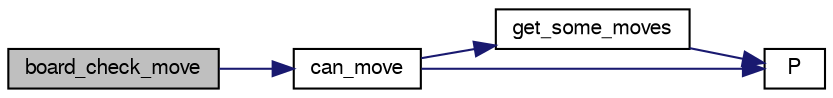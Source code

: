 digraph "board_check_move"
{
 // LATEX_PDF_SIZE
  bgcolor="transparent";
  edge [fontname="FreeSans",fontsize="10",labelfontname="FreeSans",labelfontsize="10"];
  node [fontname="FreeSans",fontsize="10",shape=record];
  rankdir="LR";
  Node1 [label="board_check_move",height=0.2,width=0.4,color="black", fillcolor="grey75", style="filled", fontcolor="black",tooltip="Check if a move is legal."];
  Node1 -> Node2 [color="midnightblue",fontsize="10",style="solid",fontname="FreeSans"];
  Node2 [label="can_move",height=0.2,width=0.4,color="black",URL="$board_8c.html#ae1a532d6eaa0e55357d0f4b9cd659b88",tooltip="Check if a player can move."];
  Node2 -> Node3 [color="midnightblue",fontsize="10",style="solid",fontname="FreeSans"];
  Node3 [label="get_some_moves",height=0.2,width=0.4,color="black",URL="$board_8c.html#a5db071e3e4d26a0b7d6425bb6333dd7f",tooltip="Get a part of the moves."];
  Node3 -> Node4 [color="midnightblue",fontsize="10",style="solid",fontname="FreeSans"];
  Node4 [label="P",height=0.2,width=0.4,color="black",URL="$generate__flip_8c.html#a11481f01e169aee1117c83a352c22222",tooltip=" "];
  Node2 -> Node4 [color="midnightblue",fontsize="10",style="solid",fontname="FreeSans"];
}

